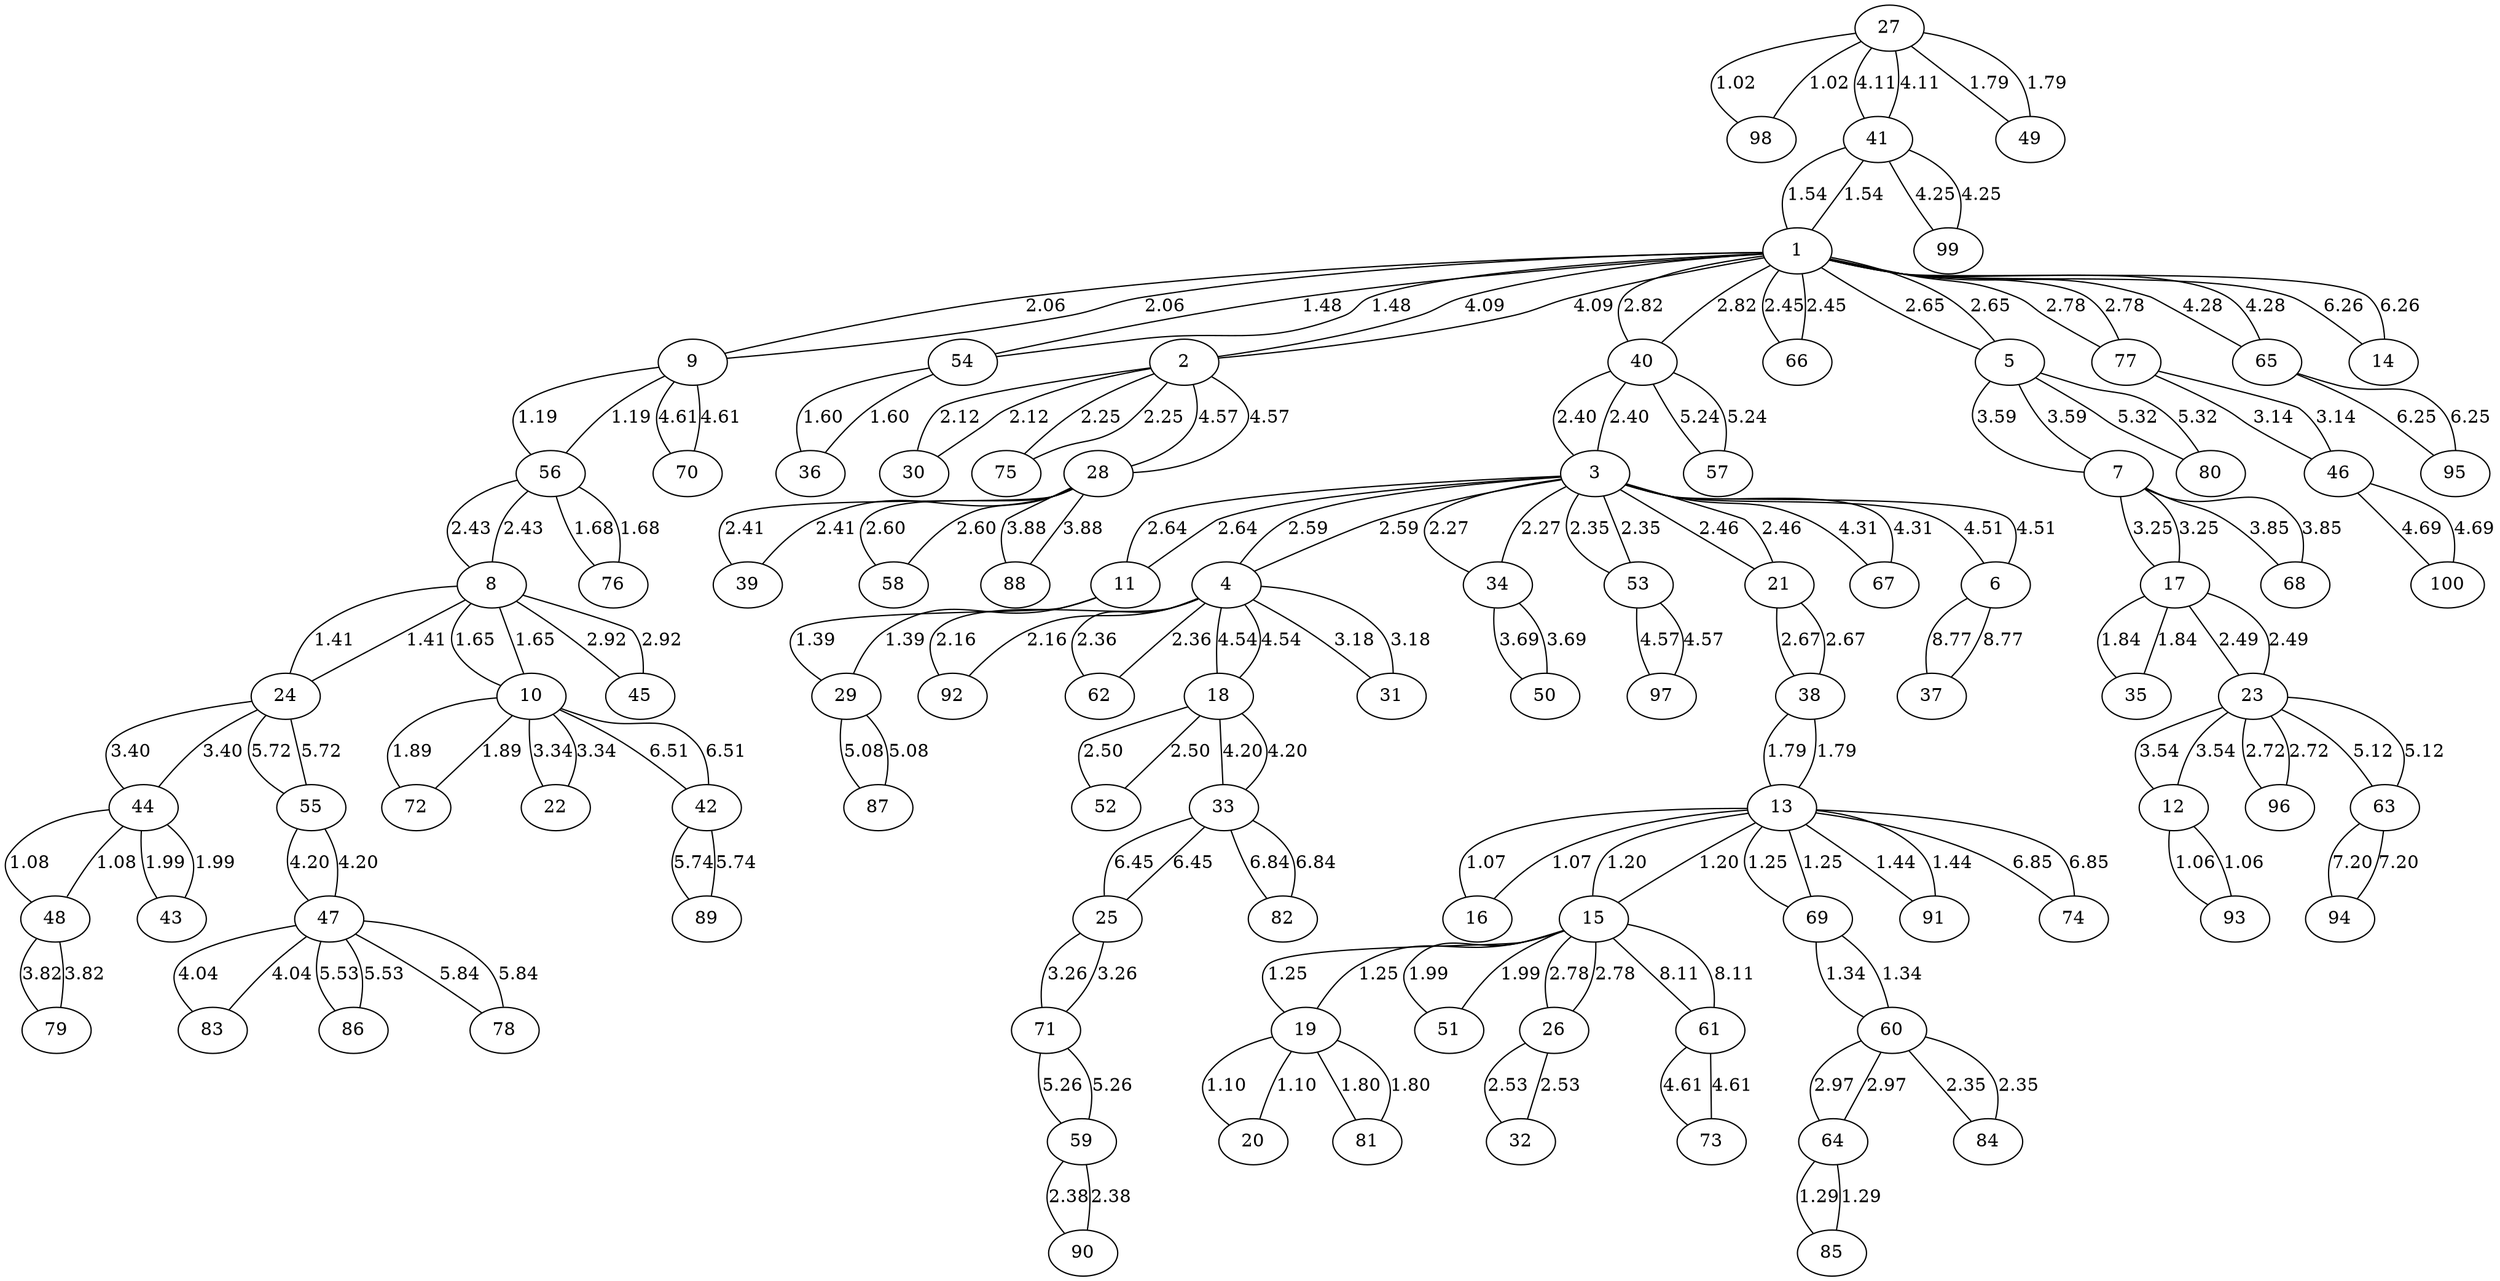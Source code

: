 graph sample {
27 -- 98 [label=1.02];
98 -- 27 [label=1.02];
12 -- 93 [label=1.06];
93 -- 12 [label=1.06];
13 -- 16 [label=1.07];
16 -- 13 [label=1.07];
44 -- 48 [label=1.08];
48 -- 44 [label=1.08];
19 -- 20 [label=1.10];
20 -- 19 [label=1.10];
9 -- 56 [label=1.19];
56 -- 9 [label=1.19];
13 -- 15 [label=1.20];
15 -- 13 [label=1.20];
15 -- 19 [label=1.25];
19 -- 15 [label=1.25];
13 -- 69 [label=1.25];
69 -- 13 [label=1.25];
64 -- 85 [label=1.29];
85 -- 64 [label=1.29];
60 -- 69 [label=1.34];
69 -- 60 [label=1.34];
11 -- 29 [label=1.39];
29 -- 11 [label=1.39];
8 -- 24 [label=1.41];
24 -- 8 [label=1.41];
13 -- 91 [label=1.44];
91 -- 13 [label=1.44];
1 -- 54 [label=1.48];
54 -- 1 [label=1.48];
1 -- 41 [label=1.54];
41 -- 1 [label=1.54];
36 -- 54 [label=1.60];
54 -- 36 [label=1.60];
8 -- 10 [label=1.65];
10 -- 8 [label=1.65];
56 -- 76 [label=1.68];
76 -- 56 [label=1.68];
13 -- 38 [label=1.79];
38 -- 13 [label=1.79];
27 -- 49 [label=1.79];
49 -- 27 [label=1.79];
19 -- 81 [label=1.80];
81 -- 19 [label=1.80];
17 -- 35 [label=1.84];
35 -- 17 [label=1.84];
10 -- 72 [label=1.89];
72 -- 10 [label=1.89];
15 -- 51 [label=1.99];
51 -- 15 [label=1.99];
43 -- 44 [label=1.99];
44 -- 43 [label=1.99];
1 -- 9 [label=2.06];
9 -- 1 [label=2.06];
2 -- 30 [label=2.12];
30 -- 2 [label=2.12];
4 -- 92 [label=2.16];
92 -- 4 [label=2.16];
2 -- 75 [label=2.25];
75 -- 2 [label=2.25];
3 -- 34 [label=2.27];
34 -- 3 [label=2.27];
3 -- 53 [label=2.35];
53 -- 3 [label=2.35];
60 -- 84 [label=2.35];
84 -- 60 [label=2.35];
4 -- 62 [label=2.36];
62 -- 4 [label=2.36];
59 -- 90 [label=2.38];
90 -- 59 [label=2.38];
3 -- 40 [label=2.40];
40 -- 3 [label=2.40];
28 -- 39 [label=2.41];
39 -- 28 [label=2.41];
8 -- 56 [label=2.43];
56 -- 8 [label=2.43];
1 -- 66 [label=2.45];
66 -- 1 [label=2.45];
3 -- 21 [label=2.46];
21 -- 3 [label=2.46];
17 -- 23 [label=2.49];
23 -- 17 [label=2.49];
18 -- 52 [label=2.50];
52 -- 18 [label=2.50];
26 -- 32 [label=2.53];
32 -- 26 [label=2.53];
3 -- 4 [label=2.59];
4 -- 3 [label=2.59];
28 -- 58 [label=2.60];
58 -- 28 [label=2.60];
3 -- 11 [label=2.64];
11 -- 3 [label=2.64];
1 -- 5 [label=2.65];
5 -- 1 [label=2.65];
21 -- 38 [label=2.67];
38 -- 21 [label=2.67];
23 -- 96 [label=2.72];
96 -- 23 [label=2.72];
15 -- 26 [label=2.78];
26 -- 15 [label=2.78];
1 -- 77 [label=2.78];
77 -- 1 [label=2.78];
1 -- 40 [label=2.82];
40 -- 1 [label=2.82];
8 -- 45 [label=2.92];
45 -- 8 [label=2.92];
60 -- 64 [label=2.97];
64 -- 60 [label=2.97];
46 -- 77 [label=3.14];
77 -- 46 [label=3.14];
4 -- 31 [label=3.18];
31 -- 4 [label=3.18];
7 -- 17 [label=3.25];
17 -- 7 [label=3.25];
25 -- 71 [label=3.26];
71 -- 25 [label=3.26];
10 -- 22 [label=3.34];
22 -- 10 [label=3.34];
24 -- 44 [label=3.40];
44 -- 24 [label=3.40];
12 -- 23 [label=3.54];
23 -- 12 [label=3.54];
5 -- 7 [label=3.59];
7 -- 5 [label=3.59];
34 -- 50 [label=3.69];
50 -- 34 [label=3.69];
48 -- 79 [label=3.82];
79 -- 48 [label=3.82];
7 -- 68 [label=3.85];
68 -- 7 [label=3.85];
28 -- 88 [label=3.88];
88 -- 28 [label=3.88];
47 -- 83 [label=4.04];
83 -- 47 [label=4.04];
2 -- 1 [label=4.09];
1 -- 2 [label=4.09];
27 -- 41 [label=4.11];
41 -- 27 [label=4.11];
47 -- 55 [label=4.20];
55 -- 47 [label=4.20];
18 -- 33 [label=4.20];
33 -- 18 [label=4.20];
41 -- 99 [label=4.25];
99 -- 41 [label=4.25];
1 -- 65 [label=4.28];
65 -- 1 [label=4.28];
3 -- 67 [label=4.31];
67 -- 3 [label=4.31];
3 -- 6 [label=4.51];
6 -- 3 [label=4.51];
4 -- 18 [label=4.54];
18 -- 4 [label=4.54];
53 -- 97 [label=4.57];
97 -- 53 [label=4.57];
2 -- 28 [label=4.57];
28 -- 2 [label=4.57];
9 -- 70 [label=4.61];
70 -- 9 [label=4.61];
61 -- 73 [label=4.61];
73 -- 61 [label=4.61];
46 -- 100 [label=4.69];
100 -- 46 [label=4.69];
29 -- 87 [label=5.08];
87 -- 29 [label=5.08];
23 -- 63 [label=5.12];
63 -- 23 [label=5.12];
40 -- 57 [label=5.24];
57 -- 40 [label=5.24];
59 -- 71 [label=5.26];
71 -- 59 [label=5.26];
5 -- 80 [label=5.32];
80 -- 5 [label=5.32];
47 -- 86 [label=5.53];
86 -- 47 [label=5.53];
24 -- 55 [label=5.72];
55 -- 24 [label=5.72];
42 -- 89 [label=5.74];
89 -- 42 [label=5.74];
47 -- 78 [label=5.84];
78 -- 47 [label=5.84];
65 -- 95 [label=6.25];
95 -- 65 [label=6.25];
1 -- 14 [label=6.26];
14 -- 1 [label=6.26];
25 -- 33 [label=6.45];
33 -- 25 [label=6.45];
10 -- 42 [label=6.51];
42 -- 10 [label=6.51];
33 -- 82 [label=6.84];
82 -- 33 [label=6.84];
13 -- 74 [label=6.85];
74 -- 13 [label=6.85];
63 -- 94 [label=7.20];
94 -- 63 [label=7.20];
15 -- 61 [label=8.11];
61 -- 15 [label=8.11];
6 -- 37 [label=8.77];
37 -- 6 [label=8.77];
}